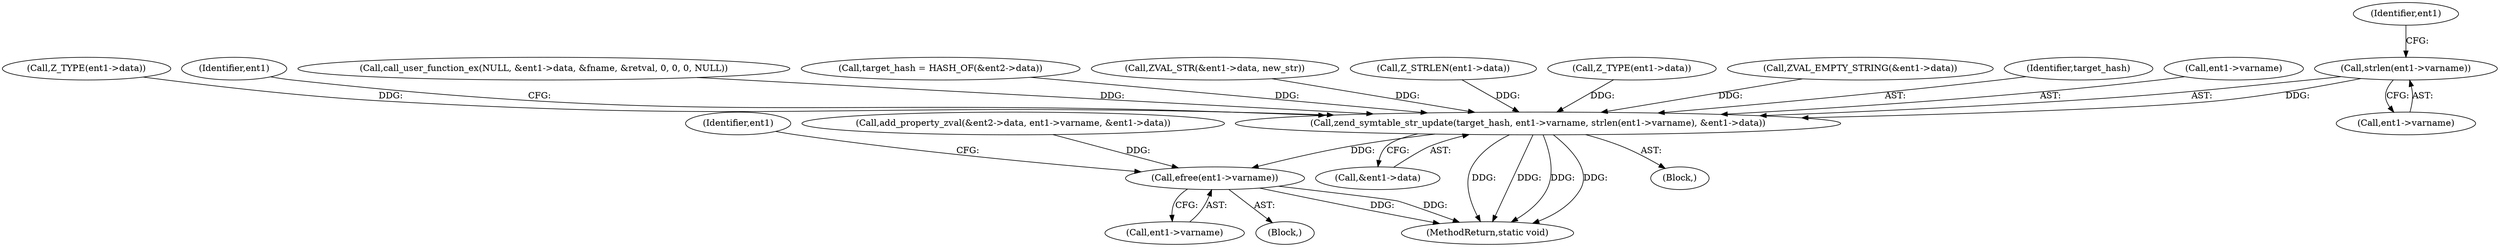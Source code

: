 digraph "0_php-src_8d2539fa0faf3f63e1d1e7635347c5b9e777d47b@API" {
"1000598" [label="(Call,strlen(ent1->varname))"];
"1000593" [label="(Call,zend_symtable_str_update(target_hash, ent1->varname, strlen(ent1->varname), &ent1->data))"];
"1000606" [label="(Call,efree(ent1->varname))"];
"1000602" [label="(Call,&ent1->data)"];
"1000607" [label="(Call,ent1->varname)"];
"1000386" [label="(Call,Z_TYPE(ent1->data))"];
"1000375" [label="(Block,)"];
"1000619" [label="(Identifier,ent1)"];
"1000598" [label="(Call,strlen(ent1->varname))"];
"1000571" [label="(Call,add_property_zval(&ent2->data, ent1->varname, &ent1->data))"];
"1000671" [label="(MethodReturn,static void)"];
"1000606" [label="(Call,efree(ent1->varname))"];
"1000608" [label="(Identifier,ent1)"];
"1000298" [label="(Call,call_user_function_ex(NULL, &ent1->data, &fname, &retval, 0, 0, 0, NULL))"];
"1000364" [label="(Call,target_hash = HASH_OF(&ent2->data))"];
"1000271" [label="(Call,ZVAL_STR(&ent1->data, new_str))"];
"1000604" [label="(Identifier,ent1)"];
"1000593" [label="(Call,zend_symtable_str_update(target_hash, ent1->varname, strlen(ent1->varname), &ent1->data))"];
"1000392" [label="(Call,Z_STRLEN(ent1->data))"];
"1000286" [label="(Call,Z_TYPE(ent1->data))"];
"1000592" [label="(Block,)"];
"1000599" [label="(Call,ent1->varname)"];
"1000279" [label="(Call,ZVAL_EMPTY_STRING(&ent1->data))"];
"1000594" [label="(Identifier,target_hash)"];
"1000595" [label="(Call,ent1->varname)"];
"1000598" -> "1000593"  [label="AST: "];
"1000598" -> "1000599"  [label="CFG: "];
"1000599" -> "1000598"  [label="AST: "];
"1000604" -> "1000598"  [label="CFG: "];
"1000598" -> "1000593"  [label="DDG: "];
"1000593" -> "1000592"  [label="AST: "];
"1000593" -> "1000602"  [label="CFG: "];
"1000594" -> "1000593"  [label="AST: "];
"1000595" -> "1000593"  [label="AST: "];
"1000602" -> "1000593"  [label="AST: "];
"1000608" -> "1000593"  [label="CFG: "];
"1000593" -> "1000671"  [label="DDG: "];
"1000593" -> "1000671"  [label="DDG: "];
"1000593" -> "1000671"  [label="DDG: "];
"1000593" -> "1000671"  [label="DDG: "];
"1000364" -> "1000593"  [label="DDG: "];
"1000279" -> "1000593"  [label="DDG: "];
"1000286" -> "1000593"  [label="DDG: "];
"1000392" -> "1000593"  [label="DDG: "];
"1000386" -> "1000593"  [label="DDG: "];
"1000298" -> "1000593"  [label="DDG: "];
"1000271" -> "1000593"  [label="DDG: "];
"1000593" -> "1000606"  [label="DDG: "];
"1000606" -> "1000375"  [label="AST: "];
"1000606" -> "1000607"  [label="CFG: "];
"1000607" -> "1000606"  [label="AST: "];
"1000619" -> "1000606"  [label="CFG: "];
"1000606" -> "1000671"  [label="DDG: "];
"1000606" -> "1000671"  [label="DDG: "];
"1000571" -> "1000606"  [label="DDG: "];
}
